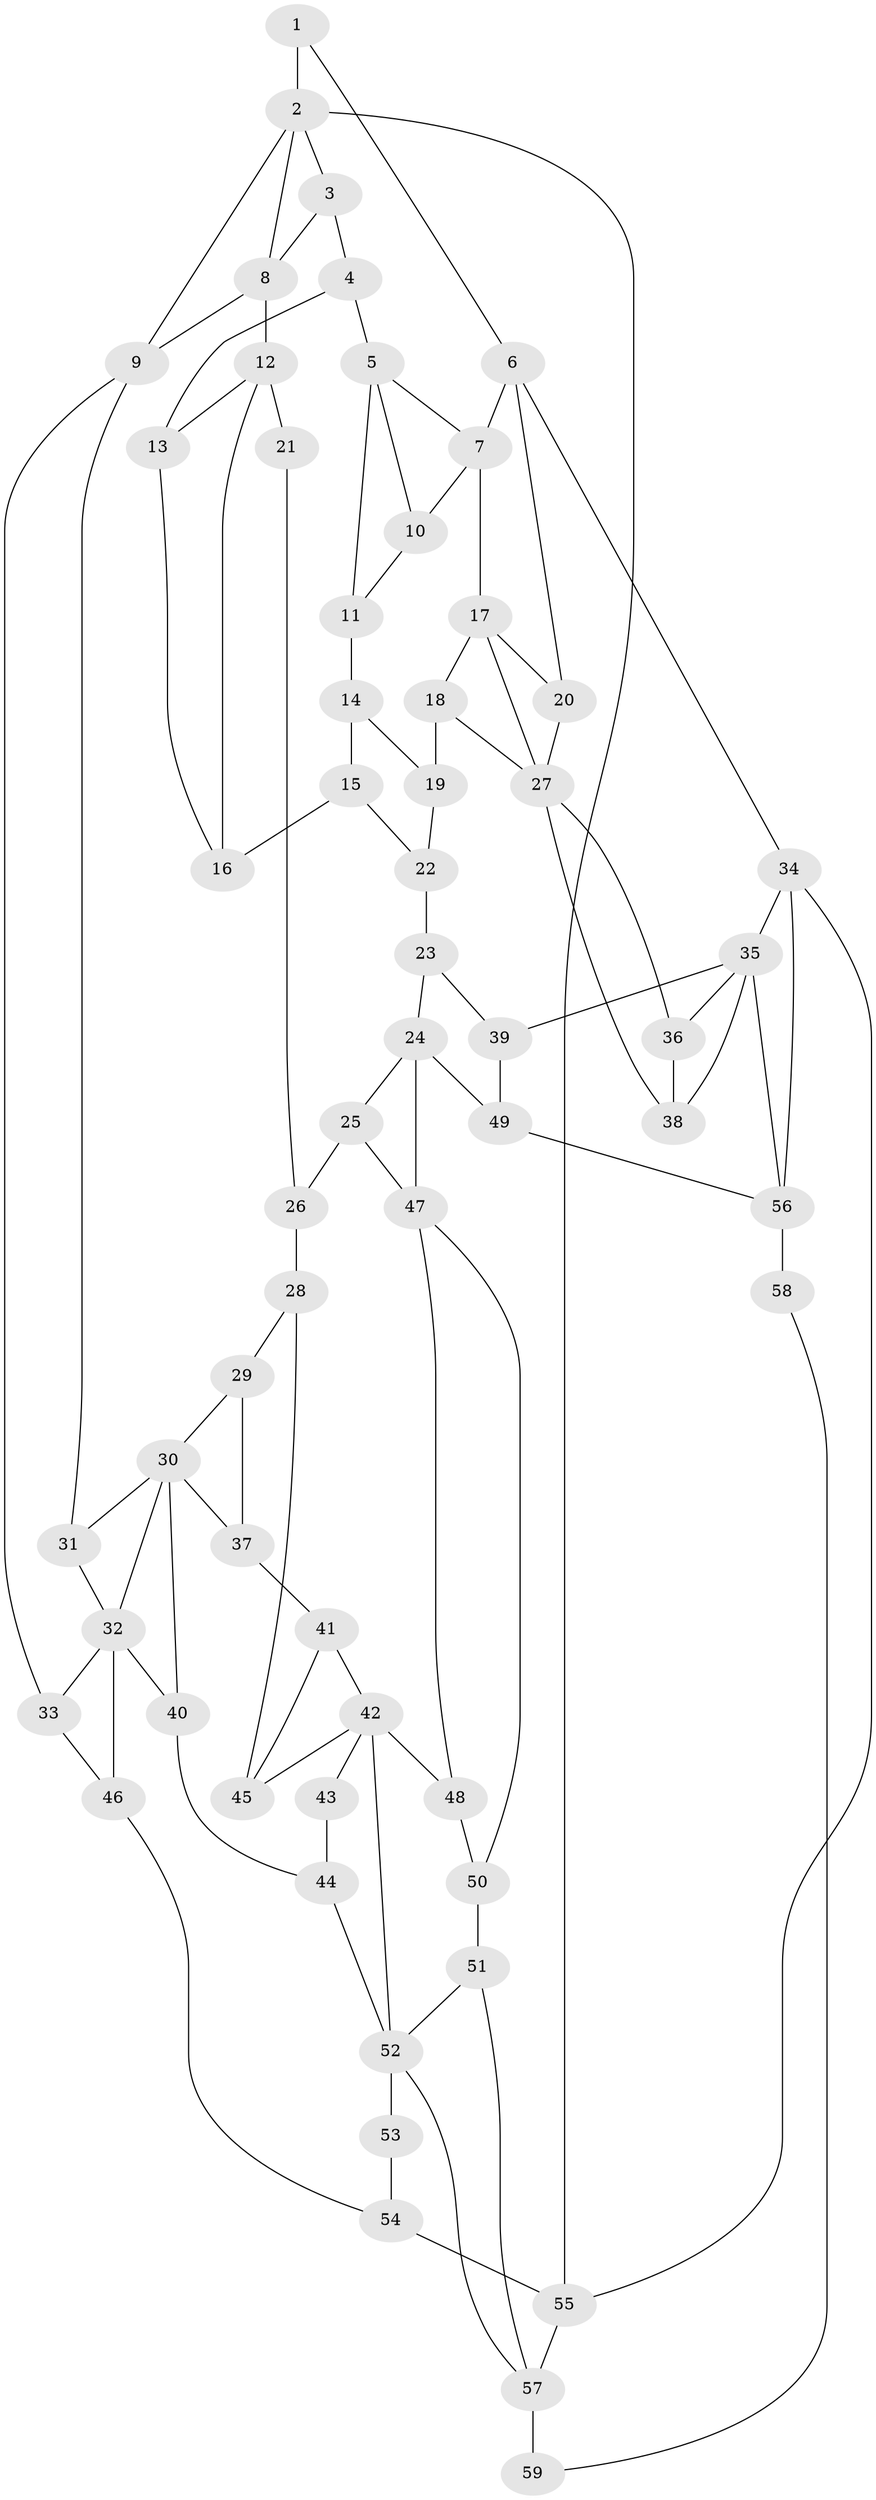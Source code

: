 // original degree distribution, {3: 0.020618556701030927, 4: 0.21649484536082475, 5: 0.5773195876288659, 6: 0.18556701030927836}
// Generated by graph-tools (version 1.1) at 2025/54/03/04/25 22:54:35]
// undirected, 59 vertices, 99 edges
graph export_dot {
  node [color=gray90,style=filled];
  1;
  2;
  3;
  4;
  5;
  6;
  7;
  8;
  9;
  10;
  11;
  12;
  13;
  14;
  15;
  16;
  17;
  18;
  19;
  20;
  21;
  22;
  23;
  24;
  25;
  26;
  27;
  28;
  29;
  30;
  31;
  32;
  33;
  34;
  35;
  36;
  37;
  38;
  39;
  40;
  41;
  42;
  43;
  44;
  45;
  46;
  47;
  48;
  49;
  50;
  51;
  52;
  53;
  54;
  55;
  56;
  57;
  58;
  59;
  1 -- 2 [weight=2.0];
  1 -- 6 [weight=1.0];
  2 -- 3 [weight=1.0];
  2 -- 8 [weight=1.0];
  2 -- 9 [weight=2.0];
  2 -- 55 [weight=1.0];
  3 -- 4 [weight=1.0];
  3 -- 8 [weight=1.0];
  4 -- 5 [weight=1.0];
  4 -- 13 [weight=1.0];
  5 -- 7 [weight=1.0];
  5 -- 10 [weight=1.0];
  5 -- 11 [weight=1.0];
  6 -- 7 [weight=1.0];
  6 -- 20 [weight=1.0];
  6 -- 34 [weight=1.0];
  7 -- 10 [weight=1.0];
  7 -- 17 [weight=2.0];
  8 -- 9 [weight=1.0];
  8 -- 12 [weight=2.0];
  9 -- 31 [weight=1.0];
  9 -- 33 [weight=1.0];
  10 -- 11 [weight=1.0];
  11 -- 14 [weight=1.0];
  12 -- 13 [weight=1.0];
  12 -- 16 [weight=1.0];
  12 -- 21 [weight=2.0];
  13 -- 16 [weight=1.0];
  14 -- 15 [weight=1.0];
  14 -- 19 [weight=1.0];
  15 -- 16 [weight=1.0];
  15 -- 22 [weight=1.0];
  17 -- 18 [weight=1.0];
  17 -- 20 [weight=1.0];
  17 -- 27 [weight=2.0];
  18 -- 19 [weight=1.0];
  18 -- 27 [weight=1.0];
  19 -- 22 [weight=1.0];
  20 -- 27 [weight=1.0];
  21 -- 26 [weight=1.0];
  22 -- 23 [weight=1.0];
  23 -- 24 [weight=1.0];
  23 -- 39 [weight=1.0];
  24 -- 25 [weight=1.0];
  24 -- 47 [weight=3.0];
  24 -- 49 [weight=1.0];
  25 -- 26 [weight=1.0];
  25 -- 47 [weight=1.0];
  26 -- 28 [weight=1.0];
  27 -- 36 [weight=1.0];
  27 -- 38 [weight=1.0];
  28 -- 29 [weight=1.0];
  28 -- 45 [weight=1.0];
  29 -- 30 [weight=1.0];
  29 -- 37 [weight=1.0];
  30 -- 31 [weight=1.0];
  30 -- 32 [weight=2.0];
  30 -- 37 [weight=1.0];
  30 -- 40 [weight=1.0];
  31 -- 32 [weight=1.0];
  32 -- 33 [weight=1.0];
  32 -- 40 [weight=1.0];
  32 -- 46 [weight=1.0];
  33 -- 46 [weight=1.0];
  34 -- 35 [weight=1.0];
  34 -- 55 [weight=1.0];
  34 -- 56 [weight=1.0];
  35 -- 36 [weight=1.0];
  35 -- 38 [weight=1.0];
  35 -- 39 [weight=1.0];
  35 -- 56 [weight=2.0];
  36 -- 38 [weight=1.0];
  37 -- 41 [weight=1.0];
  39 -- 49 [weight=1.0];
  40 -- 44 [weight=1.0];
  41 -- 42 [weight=1.0];
  41 -- 45 [weight=1.0];
  42 -- 43 [weight=2.0];
  42 -- 45 [weight=1.0];
  42 -- 48 [weight=1.0];
  42 -- 52 [weight=1.0];
  43 -- 44 [weight=1.0];
  44 -- 52 [weight=1.0];
  46 -- 54 [weight=1.0];
  47 -- 48 [weight=1.0];
  47 -- 50 [weight=1.0];
  48 -- 50 [weight=1.0];
  49 -- 56 [weight=1.0];
  50 -- 51 [weight=1.0];
  51 -- 52 [weight=1.0];
  51 -- 57 [weight=1.0];
  52 -- 53 [weight=2.0];
  52 -- 57 [weight=1.0];
  53 -- 54 [weight=1.0];
  54 -- 55 [weight=1.0];
  55 -- 57 [weight=1.0];
  56 -- 58 [weight=2.0];
  57 -- 59 [weight=2.0];
  58 -- 59 [weight=1.0];
}
